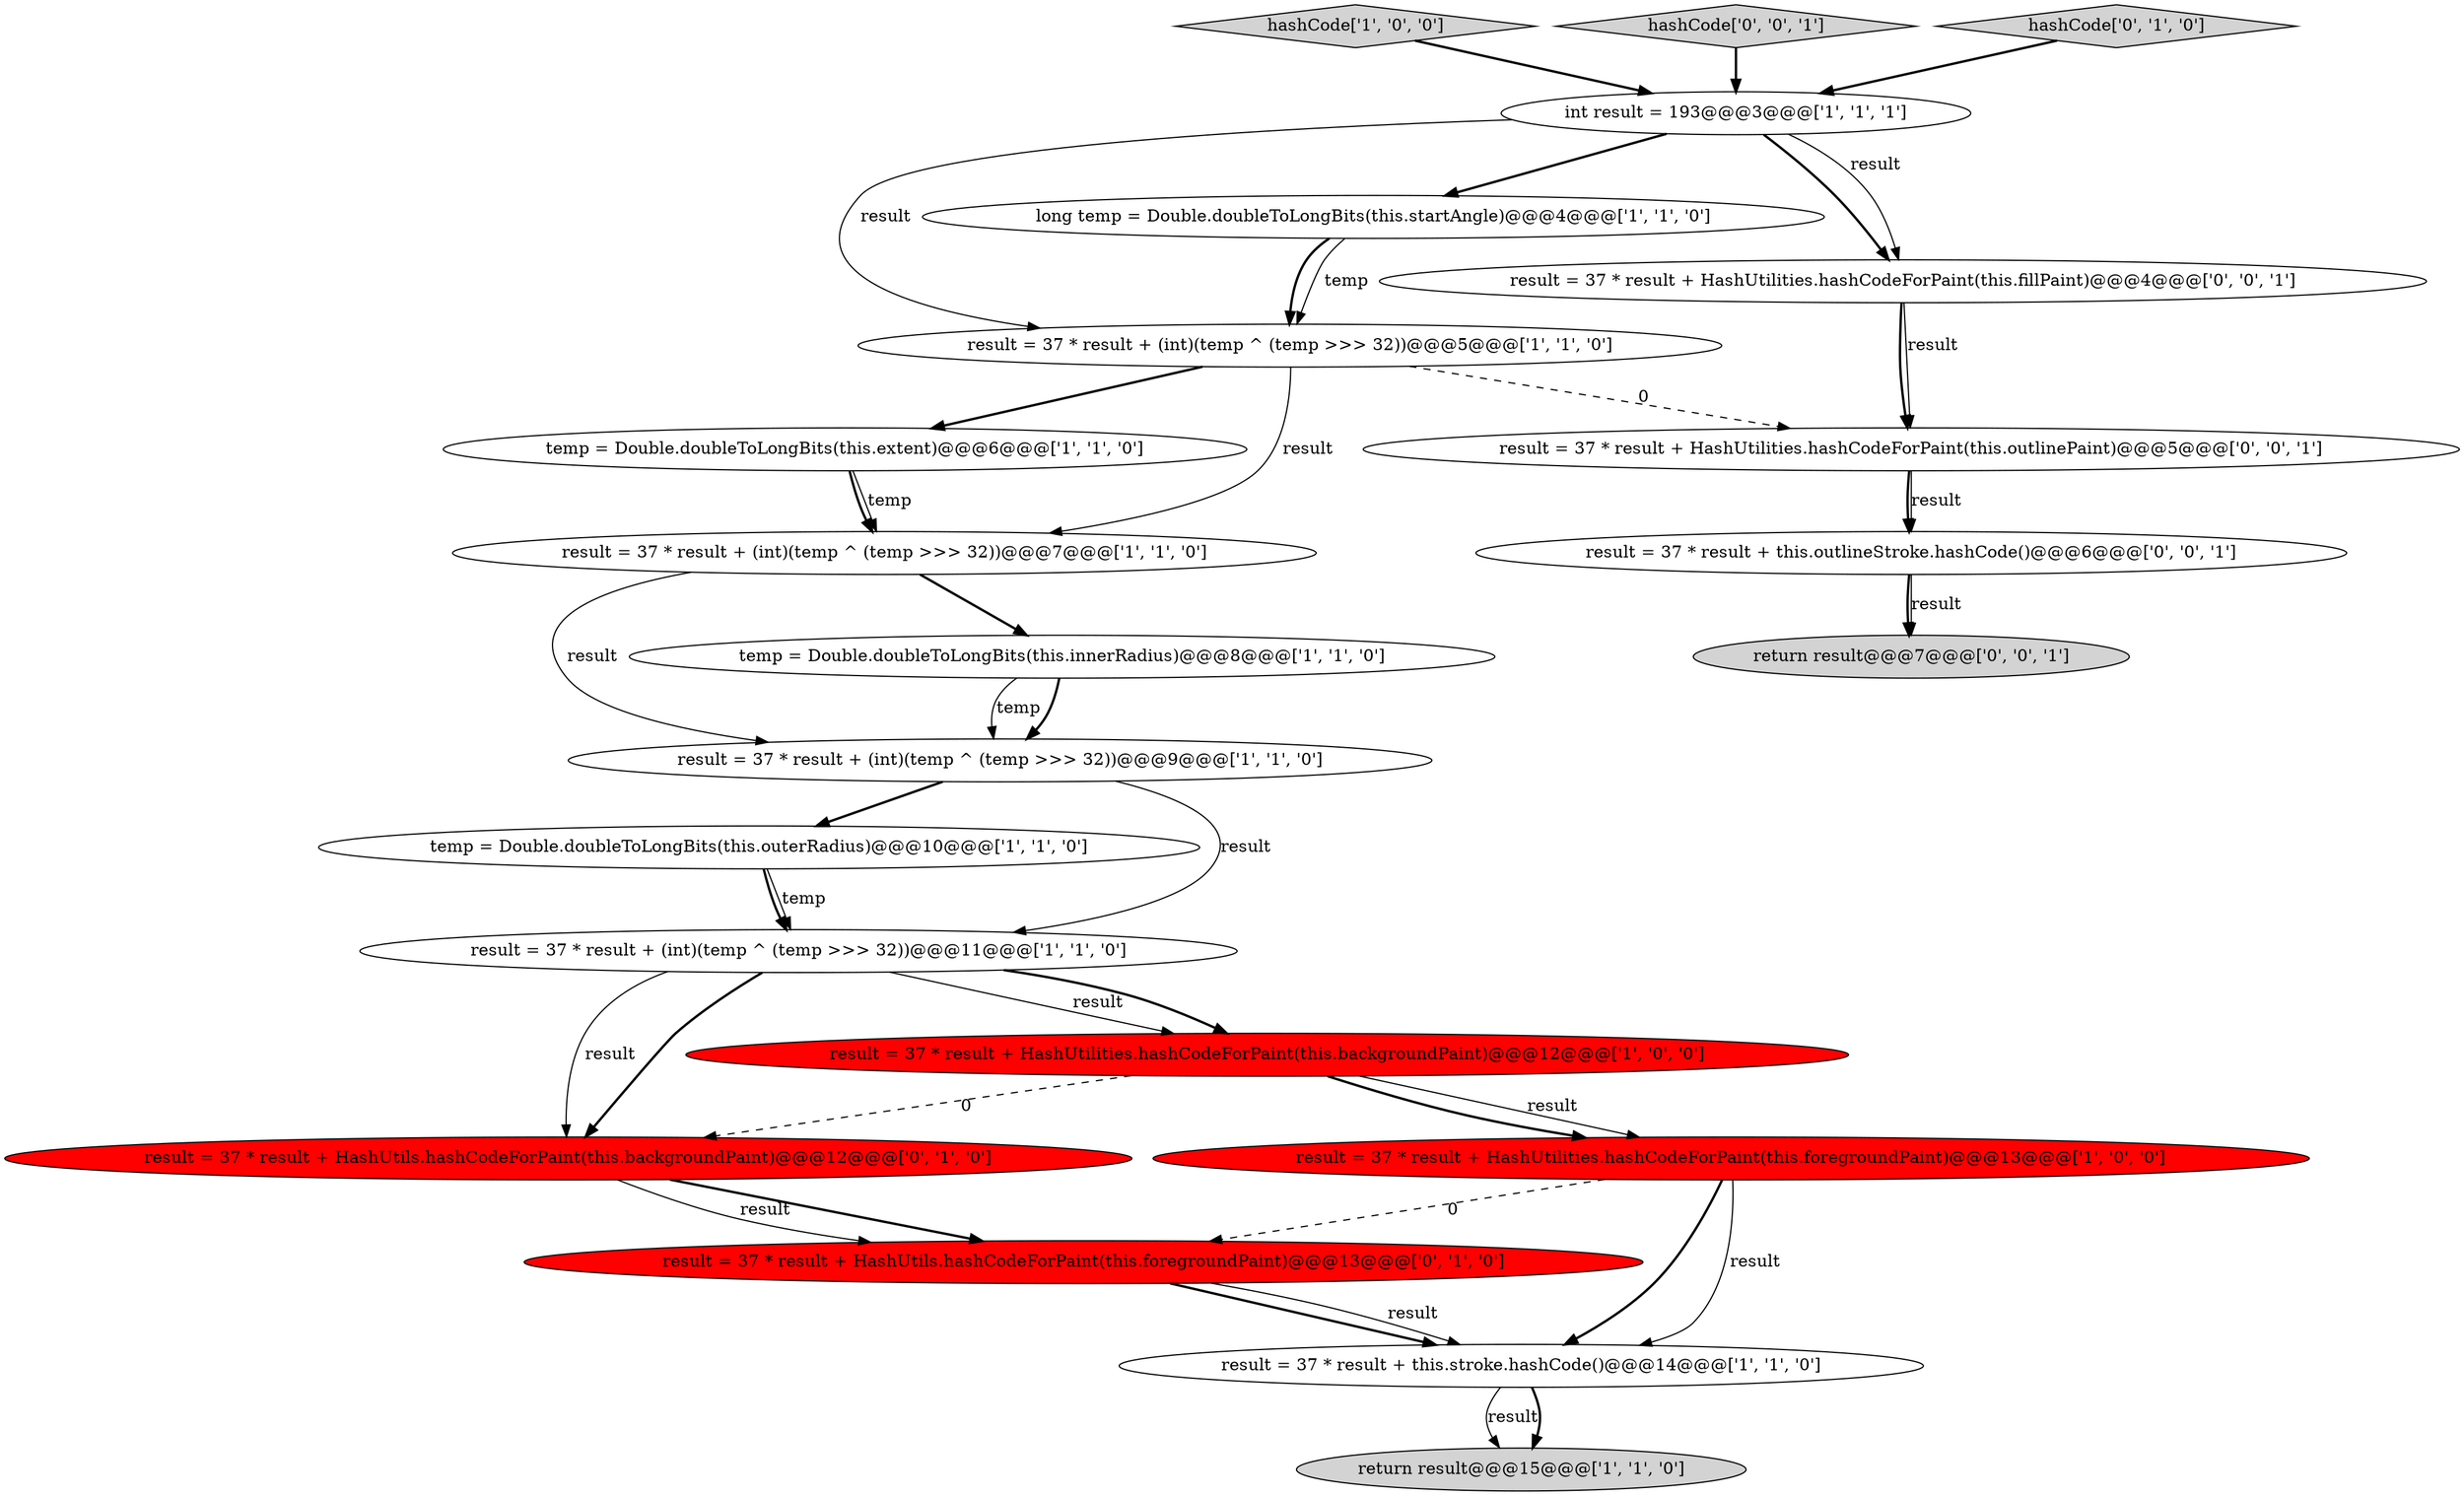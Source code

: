 digraph {
2 [style = filled, label = "result = 37 * result + (int)(temp ^ (temp >>> 32))@@@5@@@['1', '1', '0']", fillcolor = white, shape = ellipse image = "AAA0AAABBB1BBB"];
10 [style = filled, label = "result = 37 * result + (int)(temp ^ (temp >>> 32))@@@7@@@['1', '1', '0']", fillcolor = white, shape = ellipse image = "AAA0AAABBB1BBB"];
19 [style = filled, label = "return result@@@7@@@['0', '0', '1']", fillcolor = lightgray, shape = ellipse image = "AAA0AAABBB3BBB"];
13 [style = filled, label = "temp = Double.doubleToLongBits(this.outerRadius)@@@10@@@['1', '1', '0']", fillcolor = white, shape = ellipse image = "AAA0AAABBB1BBB"];
0 [style = filled, label = "result = 37 * result + (int)(temp ^ (temp >>> 32))@@@9@@@['1', '1', '0']", fillcolor = white, shape = ellipse image = "AAA0AAABBB1BBB"];
11 [style = filled, label = "hashCode['1', '0', '0']", fillcolor = lightgray, shape = diamond image = "AAA0AAABBB1BBB"];
16 [style = filled, label = "result = 37 * result + HashUtils.hashCodeForPaint(this.backgroundPaint)@@@12@@@['0', '1', '0']", fillcolor = red, shape = ellipse image = "AAA1AAABBB2BBB"];
12 [style = filled, label = "result = 37 * result + this.stroke.hashCode()@@@14@@@['1', '1', '0']", fillcolor = white, shape = ellipse image = "AAA0AAABBB1BBB"];
7 [style = filled, label = "return result@@@15@@@['1', '1', '0']", fillcolor = lightgray, shape = ellipse image = "AAA0AAABBB1BBB"];
4 [style = filled, label = "int result = 193@@@3@@@['1', '1', '1']", fillcolor = white, shape = ellipse image = "AAA0AAABBB1BBB"];
18 [style = filled, label = "result = 37 * result + this.outlineStroke.hashCode()@@@6@@@['0', '0', '1']", fillcolor = white, shape = ellipse image = "AAA0AAABBB3BBB"];
5 [style = filled, label = "long temp = Double.doubleToLongBits(this.startAngle)@@@4@@@['1', '1', '0']", fillcolor = white, shape = ellipse image = "AAA0AAABBB1BBB"];
17 [style = filled, label = "hashCode['0', '0', '1']", fillcolor = lightgray, shape = diamond image = "AAA0AAABBB3BBB"];
21 [style = filled, label = "result = 37 * result + HashUtilities.hashCodeForPaint(this.fillPaint)@@@4@@@['0', '0', '1']", fillcolor = white, shape = ellipse image = "AAA0AAABBB3BBB"];
14 [style = filled, label = "hashCode['0', '1', '0']", fillcolor = lightgray, shape = diamond image = "AAA0AAABBB2BBB"];
15 [style = filled, label = "result = 37 * result + HashUtils.hashCodeForPaint(this.foregroundPaint)@@@13@@@['0', '1', '0']", fillcolor = red, shape = ellipse image = "AAA1AAABBB2BBB"];
20 [style = filled, label = "result = 37 * result + HashUtilities.hashCodeForPaint(this.outlinePaint)@@@5@@@['0', '0', '1']", fillcolor = white, shape = ellipse image = "AAA0AAABBB3BBB"];
8 [style = filled, label = "temp = Double.doubleToLongBits(this.extent)@@@6@@@['1', '1', '0']", fillcolor = white, shape = ellipse image = "AAA0AAABBB1BBB"];
1 [style = filled, label = "result = 37 * result + HashUtilities.hashCodeForPaint(this.backgroundPaint)@@@12@@@['1', '0', '0']", fillcolor = red, shape = ellipse image = "AAA1AAABBB1BBB"];
6 [style = filled, label = "result = 37 * result + HashUtilities.hashCodeForPaint(this.foregroundPaint)@@@13@@@['1', '0', '0']", fillcolor = red, shape = ellipse image = "AAA1AAABBB1BBB"];
9 [style = filled, label = "result = 37 * result + (int)(temp ^ (temp >>> 32))@@@11@@@['1', '1', '0']", fillcolor = white, shape = ellipse image = "AAA0AAABBB1BBB"];
3 [style = filled, label = "temp = Double.doubleToLongBits(this.innerRadius)@@@8@@@['1', '1', '0']", fillcolor = white, shape = ellipse image = "AAA0AAABBB1BBB"];
16->15 [style = bold, label=""];
8->10 [style = bold, label=""];
2->20 [style = dashed, label="0"];
13->9 [style = solid, label="temp"];
0->13 [style = bold, label=""];
12->7 [style = solid, label="result"];
20->18 [style = solid, label="result"];
11->4 [style = bold, label=""];
18->19 [style = bold, label=""];
4->21 [style = bold, label=""];
9->16 [style = solid, label="result"];
10->3 [style = bold, label=""];
1->6 [style = solid, label="result"];
16->15 [style = solid, label="result"];
9->16 [style = bold, label=""];
12->7 [style = bold, label=""];
3->0 [style = bold, label=""];
21->20 [style = solid, label="result"];
0->9 [style = solid, label="result"];
20->18 [style = bold, label=""];
4->21 [style = solid, label="result"];
5->2 [style = bold, label=""];
1->6 [style = bold, label=""];
21->20 [style = bold, label=""];
6->15 [style = dashed, label="0"];
1->16 [style = dashed, label="0"];
6->12 [style = solid, label="result"];
2->10 [style = solid, label="result"];
3->0 [style = solid, label="temp"];
18->19 [style = solid, label="result"];
15->12 [style = bold, label=""];
13->9 [style = bold, label=""];
8->10 [style = solid, label="temp"];
5->2 [style = solid, label="temp"];
10->0 [style = solid, label="result"];
9->1 [style = solid, label="result"];
9->1 [style = bold, label=""];
4->5 [style = bold, label=""];
4->2 [style = solid, label="result"];
15->12 [style = solid, label="result"];
17->4 [style = bold, label=""];
2->8 [style = bold, label=""];
14->4 [style = bold, label=""];
6->12 [style = bold, label=""];
}
